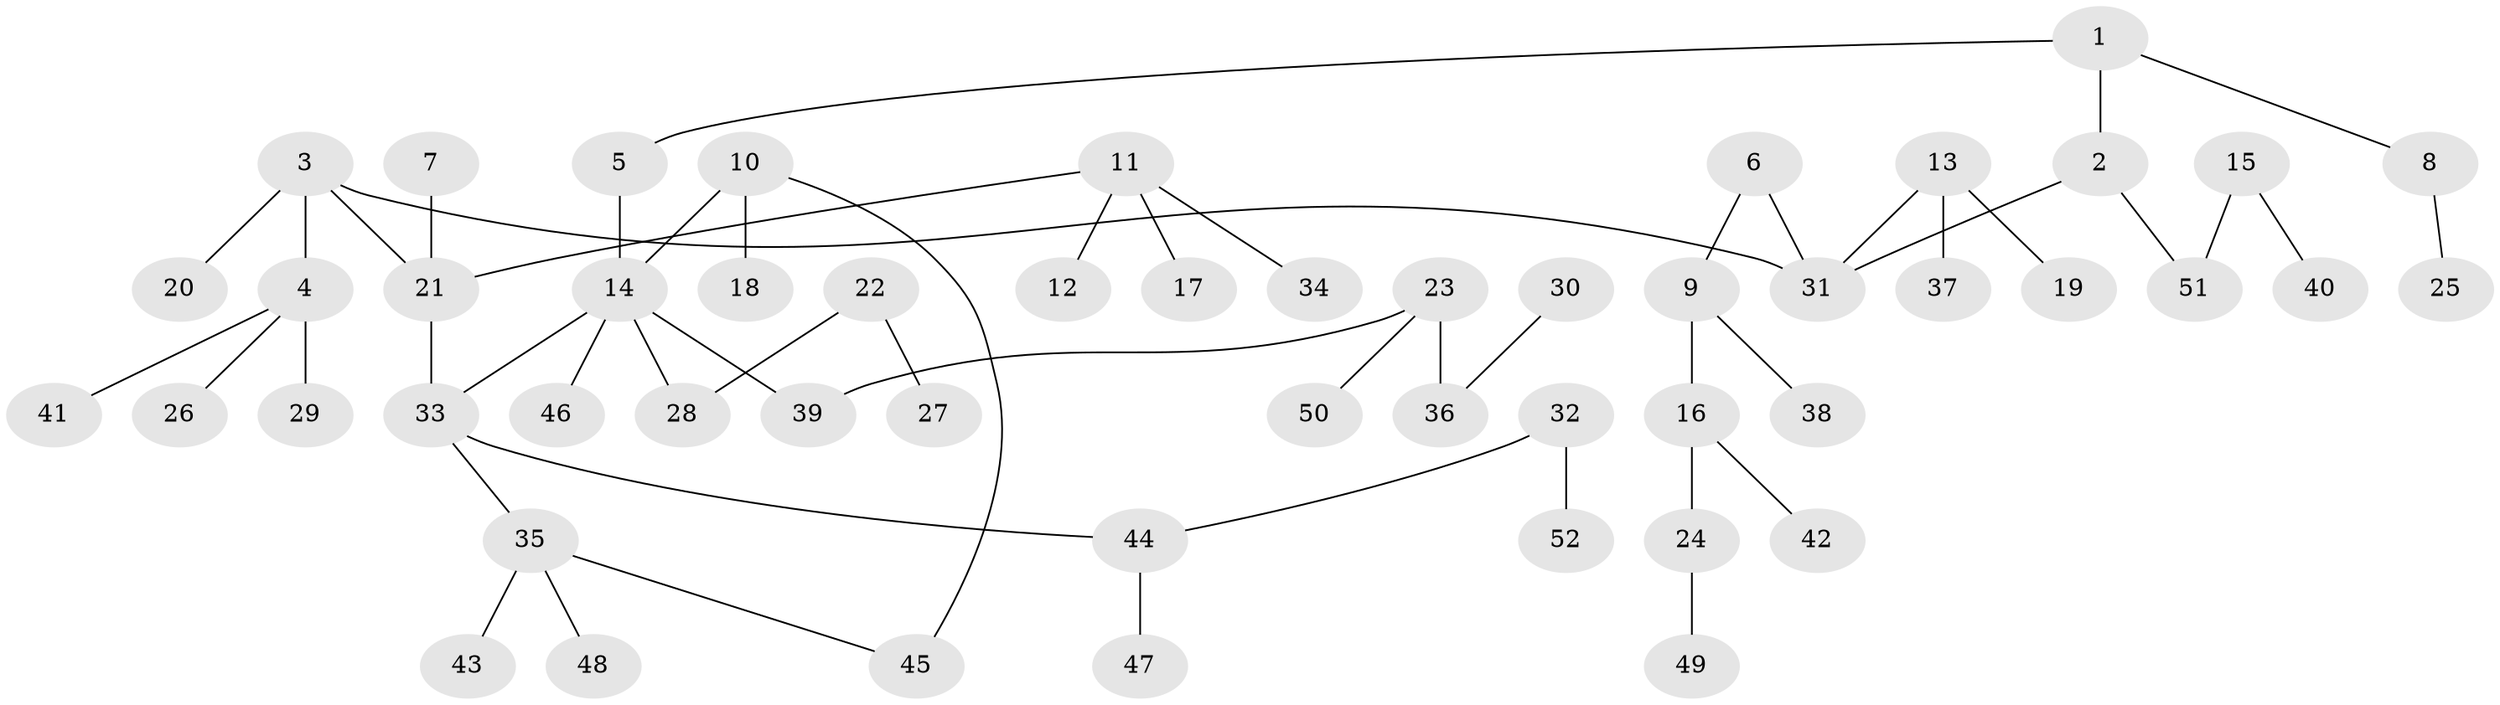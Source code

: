 // original degree distribution, {3: 0.16216216216216217, 7: 0.013513513513513514, 5: 0.05405405405405406, 4: 0.08108108108108109, 1: 0.527027027027027, 2: 0.16216216216216217}
// Generated by graph-tools (version 1.1) at 2025/36/03/04/25 23:36:00]
// undirected, 52 vertices, 53 edges
graph export_dot {
  node [color=gray90,style=filled];
  1;
  2;
  3;
  4;
  5;
  6;
  7;
  8;
  9;
  10;
  11;
  12;
  13;
  14;
  15;
  16;
  17;
  18;
  19;
  20;
  21;
  22;
  23;
  24;
  25;
  26;
  27;
  28;
  29;
  30;
  31;
  32;
  33;
  34;
  35;
  36;
  37;
  38;
  39;
  40;
  41;
  42;
  43;
  44;
  45;
  46;
  47;
  48;
  49;
  50;
  51;
  52;
  1 -- 2 [weight=1.0];
  1 -- 5 [weight=1.0];
  1 -- 8 [weight=1.0];
  2 -- 31 [weight=1.0];
  2 -- 51 [weight=1.0];
  3 -- 4 [weight=1.0];
  3 -- 20 [weight=1.0];
  3 -- 21 [weight=1.0];
  3 -- 31 [weight=1.0];
  4 -- 26 [weight=1.0];
  4 -- 29 [weight=1.0];
  4 -- 41 [weight=1.0];
  5 -- 14 [weight=1.0];
  6 -- 9 [weight=1.0];
  6 -- 31 [weight=1.0];
  7 -- 21 [weight=1.0];
  8 -- 25 [weight=1.0];
  9 -- 16 [weight=1.0];
  9 -- 38 [weight=1.0];
  10 -- 14 [weight=1.0];
  10 -- 18 [weight=1.0];
  10 -- 45 [weight=1.0];
  11 -- 12 [weight=1.0];
  11 -- 17 [weight=1.0];
  11 -- 21 [weight=1.0];
  11 -- 34 [weight=1.0];
  13 -- 19 [weight=1.0];
  13 -- 31 [weight=1.0];
  13 -- 37 [weight=1.0];
  14 -- 28 [weight=1.0];
  14 -- 33 [weight=1.0];
  14 -- 39 [weight=1.0];
  14 -- 46 [weight=1.0];
  15 -- 40 [weight=1.0];
  15 -- 51 [weight=1.0];
  16 -- 24 [weight=1.0];
  16 -- 42 [weight=1.0];
  21 -- 33 [weight=1.0];
  22 -- 27 [weight=1.0];
  22 -- 28 [weight=1.0];
  23 -- 36 [weight=1.0];
  23 -- 39 [weight=1.0];
  23 -- 50 [weight=1.0];
  24 -- 49 [weight=1.0];
  30 -- 36 [weight=1.0];
  32 -- 44 [weight=1.0];
  32 -- 52 [weight=1.0];
  33 -- 35 [weight=1.0];
  33 -- 44 [weight=1.0];
  35 -- 43 [weight=1.0];
  35 -- 45 [weight=1.0];
  35 -- 48 [weight=1.0];
  44 -- 47 [weight=1.0];
}
